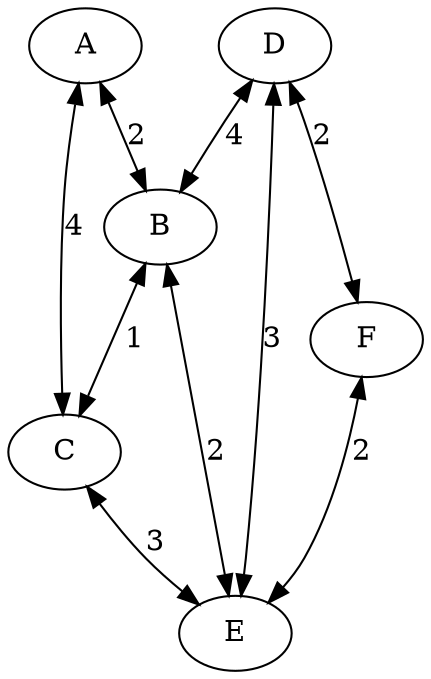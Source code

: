 digraph H {
    A -> B [label="2", dir="both"];
    B -> C [label="1", dir="both"];
    C -> E [label="3", dir="both"];
    E -> B [label="2", dir="both"];
    A -> C [label="4", dir="both"];
    D -> B [label="4", dir="both"];
    D -> E [label="3", dir="both"];
    D -> F [label="2", dir="both"];
    F -> E [label="2", dir="both"];
}
